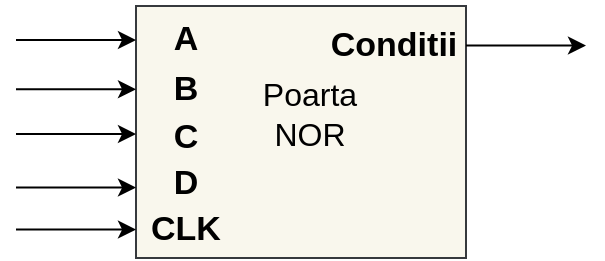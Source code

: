 <mxfile version="21.3.4" type="device">
  <diagram name="Page-1" id="VKMU4g4UH0HTz8x48zFp">
    <mxGraphModel dx="553" dy="308" grid="0" gridSize="10" guides="1" tooltips="1" connect="1" arrows="1" fold="1" page="1" pageScale="1" pageWidth="827" pageHeight="1169" background="#ffffff" math="0" shadow="0">
      <root>
        <mxCell id="0" />
        <mxCell id="1" parent="0" />
        <mxCell id="JUZib6-nhp5S9tP7I-Et-2" value="" style="rounded=0;whiteSpace=wrap;html=1;fillColor=#f9f7ed;strokeColor=#36393d;" vertex="1" parent="1">
          <mxGeometry x="200" y="363" width="165" height="126" as="geometry" />
        </mxCell>
        <mxCell id="JUZib6-nhp5S9tP7I-Et-5" value="&lt;font color=&quot;#000000&quot;&gt;&lt;span style=&quot;font-size: 17px;&quot;&gt;&lt;b&gt;C&lt;/b&gt;&lt;/span&gt;&lt;/font&gt;" style="text;html=1;strokeColor=none;fillColor=none;align=center;verticalAlign=middle;whiteSpace=wrap;rounded=0;" vertex="1" parent="1">
          <mxGeometry x="205" y="419" width="40" height="20" as="geometry" />
        </mxCell>
        <mxCell id="JUZib6-nhp5S9tP7I-Et-6" value="&lt;font color=&quot;#000000&quot;&gt;&lt;span style=&quot;font-size: 17px;&quot;&gt;&lt;b&gt;A&lt;/b&gt;&lt;/span&gt;&lt;/font&gt;" style="text;html=1;strokeColor=none;fillColor=none;align=center;verticalAlign=middle;whiteSpace=wrap;rounded=0;" vertex="1" parent="1">
          <mxGeometry x="200" y="360" width="50" height="40" as="geometry" />
        </mxCell>
        <mxCell id="JUZib6-nhp5S9tP7I-Et-10" value="" style="endArrow=classic;html=1;rounded=0;strokeColor=#000000;entryX=0;entryY=0.5;entryDx=0;entryDy=0;" edge="1" parent="1" target="JUZib6-nhp5S9tP7I-Et-6">
          <mxGeometry width="50" height="50" relative="1" as="geometry">
            <mxPoint x="140" y="380" as="sourcePoint" />
            <mxPoint x="380" y="460" as="targetPoint" />
          </mxGeometry>
        </mxCell>
        <mxCell id="JUZib6-nhp5S9tP7I-Et-12" value="" style="endArrow=classic;html=1;rounded=0;strokeColor=#000000;entryX=0;entryY=0.5;entryDx=0;entryDy=0;" edge="1" parent="1">
          <mxGeometry width="50" height="50" relative="1" as="geometry">
            <mxPoint x="140" y="427" as="sourcePoint" />
            <mxPoint x="200" y="427" as="targetPoint" />
          </mxGeometry>
        </mxCell>
        <mxCell id="JUZib6-nhp5S9tP7I-Et-13" value="&lt;font color=&quot;#000000&quot;&gt;&lt;span style=&quot;font-size: 16px;&quot;&gt;Poarta NOR&lt;br&gt;&lt;/span&gt;&lt;/font&gt;" style="text;html=1;strokeColor=none;fillColor=none;align=center;verticalAlign=middle;whiteSpace=wrap;rounded=0;" vertex="1" parent="1">
          <mxGeometry x="245" y="369" width="84" height="96" as="geometry" />
        </mxCell>
        <mxCell id="JUZib6-nhp5S9tP7I-Et-14" value="&lt;font color=&quot;#000000&quot;&gt;&lt;span style=&quot;font-size: 17px;&quot;&gt;&lt;b&gt;Conditii&lt;/b&gt;&lt;/span&gt;&lt;/font&gt;" style="text;html=1;strokeColor=none;fillColor=none;align=center;verticalAlign=middle;whiteSpace=wrap;rounded=0;" vertex="1" parent="1">
          <mxGeometry x="304" y="363" width="50" height="40" as="geometry" />
        </mxCell>
        <mxCell id="JUZib6-nhp5S9tP7I-Et-20" value="" style="endArrow=classic;html=1;rounded=0;strokeColor=#000000;entryX=0;entryY=0.5;entryDx=0;entryDy=0;" edge="1" parent="1">
          <mxGeometry width="50" height="50" relative="1" as="geometry">
            <mxPoint x="365" y="382.8" as="sourcePoint" />
            <mxPoint x="425" y="382.8" as="targetPoint" />
          </mxGeometry>
        </mxCell>
        <mxCell id="JUZib6-nhp5S9tP7I-Et-23" value="&lt;font color=&quot;#000000&quot;&gt;&lt;span style=&quot;font-size: 17px;&quot;&gt;&lt;b&gt;B&lt;br&gt;&lt;/b&gt;&lt;/span&gt;&lt;/font&gt;" style="text;html=1;strokeColor=none;fillColor=none;align=center;verticalAlign=middle;whiteSpace=wrap;rounded=0;" vertex="1" parent="1">
          <mxGeometry x="200" y="385" width="50" height="40" as="geometry" />
        </mxCell>
        <mxCell id="JUZib6-nhp5S9tP7I-Et-24" value="" style="endArrow=classic;html=1;rounded=0;strokeColor=#000000;entryX=0;entryY=0.5;entryDx=0;entryDy=0;" edge="1" parent="1">
          <mxGeometry width="50" height="50" relative="1" as="geometry">
            <mxPoint x="140" y="404.66" as="sourcePoint" />
            <mxPoint x="200" y="404.66" as="targetPoint" />
          </mxGeometry>
        </mxCell>
        <mxCell id="JUZib6-nhp5S9tP7I-Et-26" value="&lt;font color=&quot;#000000&quot;&gt;&lt;span style=&quot;font-size: 17px;&quot;&gt;&lt;b&gt;D&lt;/b&gt;&lt;/span&gt;&lt;/font&gt;" style="text;html=1;strokeColor=none;fillColor=none;align=center;verticalAlign=middle;whiteSpace=wrap;rounded=0;" vertex="1" parent="1">
          <mxGeometry x="205" y="442" width="40" height="20" as="geometry" />
        </mxCell>
        <mxCell id="JUZib6-nhp5S9tP7I-Et-27" value="" style="endArrow=classic;html=1;rounded=0;strokeColor=#000000;entryX=0;entryY=0.5;entryDx=0;entryDy=0;" edge="1" parent="1">
          <mxGeometry width="50" height="50" relative="1" as="geometry">
            <mxPoint x="140" y="453.8" as="sourcePoint" />
            <mxPoint x="200" y="453.8" as="targetPoint" />
          </mxGeometry>
        </mxCell>
        <mxCell id="JUZib6-nhp5S9tP7I-Et-28" value="&lt;font color=&quot;#000000&quot;&gt;&lt;span style=&quot;font-size: 17px;&quot;&gt;&lt;b&gt;CLK&lt;/b&gt;&lt;/span&gt;&lt;/font&gt;" style="text;html=1;strokeColor=none;fillColor=none;align=center;verticalAlign=middle;whiteSpace=wrap;rounded=0;" vertex="1" parent="1">
          <mxGeometry x="205" y="465" width="40" height="20" as="geometry" />
        </mxCell>
        <mxCell id="JUZib6-nhp5S9tP7I-Et-29" value="" style="endArrow=classic;html=1;rounded=0;strokeColor=#000000;entryX=0;entryY=0.5;entryDx=0;entryDy=0;" edge="1" parent="1">
          <mxGeometry width="50" height="50" relative="1" as="geometry">
            <mxPoint x="140" y="474.8" as="sourcePoint" />
            <mxPoint x="200" y="474.8" as="targetPoint" />
          </mxGeometry>
        </mxCell>
      </root>
    </mxGraphModel>
  </diagram>
</mxfile>
